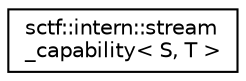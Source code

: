digraph "Graphical Class Hierarchy"
{
  edge [fontname="Helvetica",fontsize="10",labelfontname="Helvetica",labelfontsize="10"];
  node [fontname="Helvetica",fontsize="10",shape=record];
  rankdir="LR";
  Node0 [label="sctf::intern::stream\l_capability\< S, T \>",height=0.2,width=0.4,color="black", fillcolor="white", style="filled",URL="$classsctf_1_1intern_1_1stream__capability.html"];
}
